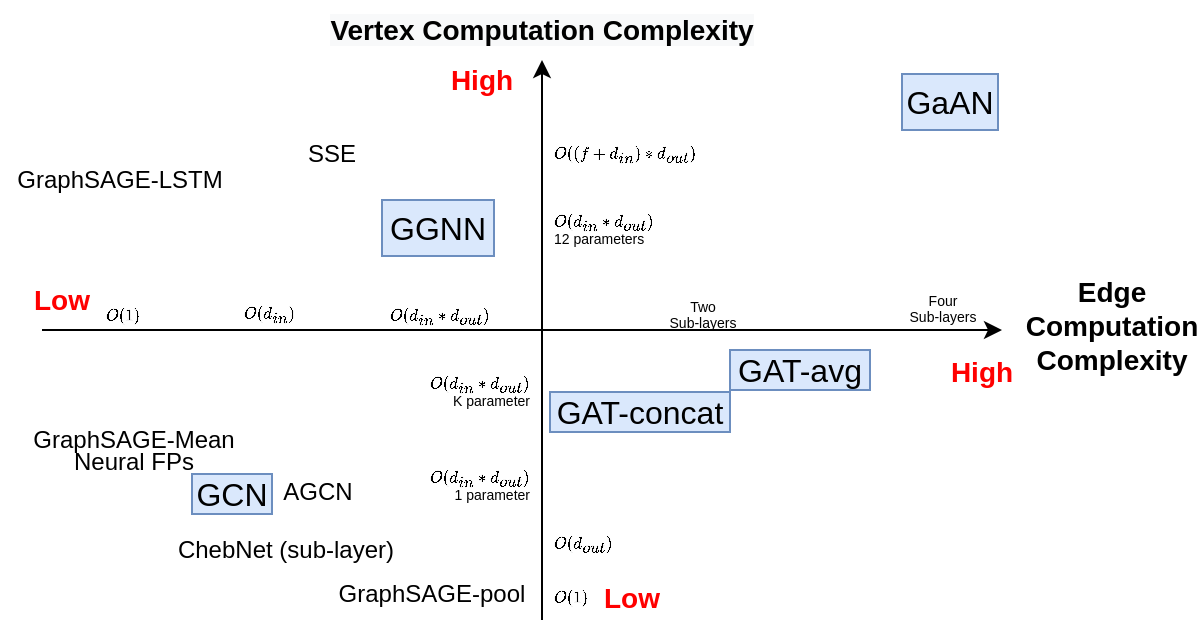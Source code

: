 <mxfile version="13.4.5" type="device"><diagram id="2MBHXZytqJ9W2BRM0lZ_" name="Page-1"><mxGraphModel dx="785" dy="441" grid="1" gridSize="10" guides="1" tooltips="1" connect="1" arrows="0" fold="1" page="1" pageScale="1" pageWidth="827" pageHeight="1169" math="1" shadow="0"><root><mxCell id="0"/><mxCell id="1" style="" parent="0"/><mxCell id="55l02TyrmD9IhU3h0mnR-1" value="" style="endArrow=classic;html=1;fontFamily=Arial;" parent="1" edge="1"><mxGeometry width="50" height="50" relative="1" as="geometry"><mxPoint x="70" y="255" as="sourcePoint"/><mxPoint x="550" y="255" as="targetPoint"/></mxGeometry></mxCell><mxCell id="55l02TyrmD9IhU3h0mnR-2" value="" style="endArrow=classic;html=1;fontFamily=Arial;" parent="1" edge="1"><mxGeometry width="50" height="50" relative="1" as="geometry"><mxPoint x="320" y="400" as="sourcePoint"/><mxPoint x="320" y="120" as="targetPoint"/></mxGeometry></mxCell><mxCell id="55l02TyrmD9IhU3h0mnR-4" value="&lt;b&gt;&lt;font style=&quot;font-size: 14px&quot;&gt;Edge Computation&lt;br&gt;Complexity&lt;br&gt;&lt;/font&gt;&lt;/b&gt;" style="text;html=1;strokeColor=none;fillColor=none;align=center;verticalAlign=middle;whiteSpace=wrap;rounded=0;fontFamily=Arial;fontStyle=0" parent="1" vertex="1"><mxGeometry x="560" y="243" width="90" height="20" as="geometry"/></mxCell><mxCell id="55l02TyrmD9IhU3h0mnR-6" value="&lt;span&gt;&lt;font color=&quot;#ff0000&quot; style=&quot;font-size: 14px&quot;&gt;High&lt;/font&gt;&lt;/span&gt;" style="text;html=1;strokeColor=none;fillColor=none;align=center;verticalAlign=middle;whiteSpace=wrap;rounded=0;fontFamily=Arial;fontStyle=1" parent="1" vertex="1"><mxGeometry x="270" y="120" width="40" height="20" as="geometry"/></mxCell><mxCell id="55l02TyrmD9IhU3h0mnR-7" value="&lt;b&gt;&lt;font color=&quot;#ff0000&quot; style=&quot;font-size: 14px&quot;&gt;Low&lt;/font&gt;&lt;/b&gt;" style="text;html=1;strokeColor=none;fillColor=none;align=center;verticalAlign=middle;whiteSpace=wrap;rounded=0;fontFamily=Arial;" parent="1" vertex="1"><mxGeometry x="350" y="379" width="30" height="20" as="geometry"/></mxCell><mxCell id="55l02TyrmD9IhU3h0mnR-8" value="&lt;b&gt;&lt;font color=&quot;#ff0000&quot; style=&quot;font-size: 14px&quot;&gt;High&lt;/font&gt;&lt;/b&gt;" style="text;html=1;strokeColor=none;fillColor=none;align=center;verticalAlign=middle;whiteSpace=wrap;rounded=0;fontFamily=Arial;" parent="1" vertex="1"><mxGeometry x="520" y="268" width="40" height="16" as="geometry"/></mxCell><mxCell id="55l02TyrmD9IhU3h0mnR-10" value="&lt;font color=&quot;#ff0000&quot;&gt;&lt;span style=&quot;font-size: 14px&quot;&gt;&lt;b&gt;Low&lt;/b&gt;&lt;/span&gt;&lt;/font&gt;" style="text;html=1;strokeColor=none;fillColor=none;align=center;verticalAlign=middle;whiteSpace=wrap;rounded=0;fontFamily=Arial;" parent="1" vertex="1"><mxGeometry x="60" y="230" width="40" height="20" as="geometry"/></mxCell><mxCell id="FiYTe9aXyCY0iq13u9ZS-19" value="\(O(d_{out})\)" style="text;html=1;align=left;verticalAlign=middle;resizable=0;points=[];autosize=1;fontSize=7;fontFamily=Arial;" parent="1" vertex="1"><mxGeometry x="324.0" y="357" width="60" height="10" as="geometry"/></mxCell><mxCell id="FiYTe9aXyCY0iq13u9ZS-27" value="&lt;meta charset=&quot;utf-8&quot;&gt;&lt;b style=&quot;color: rgb(0, 0, 0); font-size: 14px; letter-spacing: normal; text-indent: 0px; text-transform: none; word-spacing: 0px; background-color: rgb(248, 249, 250);&quot;&gt;Vertex Computation Complexity&lt;/b&gt;" style="text;whiteSpace=wrap;html=1;align=center;fontFamily=Arial;fontStyle=0" parent="1" vertex="1"><mxGeometry x="200" y="90" width="240" height="30" as="geometry"/></mxCell><mxCell id="FiYTe9aXyCY0iq13u9ZS-30" value="\(O(d_{in}*d_{out})\)&lt;br style=&quot;font-size: 7px;&quot;&gt;1 parameter" style="text;html=1;align=right;verticalAlign=middle;resizable=0;points=[];autosize=1;fontSize=7;fontFamily=Arial;" parent="1" vertex="1"><mxGeometry x="235.0" y="323" width="80" height="20" as="geometry"/></mxCell><mxCell id="haK9CgM9R-VCcrpICVaE-2" value="\(O(1)\)" style="text;html=1;align=left;verticalAlign=middle;resizable=0;points=[];autosize=1;fontSize=7;fontFamily=Arial;" parent="1" vertex="1"><mxGeometry x="324.0" y="384" width="40" height="10" as="geometry"/></mxCell><mxCell id="yuMScb_6Kbho0SolW4CT-1" value="\(O(d_{in})\)" style="text;html=1;align=center;verticalAlign=middle;resizable=0;points=[];autosize=1;fontSize=7;fontFamily=Arial;" parent="1" vertex="1"><mxGeometry x="158.0" y="242" width="50" height="10" as="geometry"/></mxCell><mxCell id="FhLzf1mnGNEQ9T-1F1E8-1" value="&lt;span style=&quot;font-size: 16px;&quot;&gt;GAT-&lt;/span&gt;&lt;span style=&quot;font-size: 16px;&quot;&gt;&lt;font style=&quot;font-size: 16px;&quot;&gt;concat&lt;/font&gt;&lt;/span&gt;" style="text;html=1;align=center;verticalAlign=middle;whiteSpace=wrap;rounded=0;fontFamily=Arial;fontSize=16;fillColor=#dae8fc;strokeColor=#6c8ebf;fontStyle=0" parent="1" vertex="1"><mxGeometry x="324" y="286" width="90" height="20" as="geometry"/></mxCell><mxCell id="JVKxsdnlvpfk7FCtDtsB-2" value="&lt;font style=&quot;font-size: 7px&quot;&gt;Four&lt;br&gt;Sub-layers&lt;br&gt;&lt;/font&gt;" style="text;html=1;align=center;verticalAlign=top;resizable=0;points=[];autosize=1;fontSize=7;" vertex="1" parent="1"><mxGeometry x="495.0" y="230" width="50" height="20" as="geometry"/></mxCell><mxCell id="JVKxsdnlvpfk7FCtDtsB-3" value="\(O(d_{in}*d_{out})\)&lt;br style=&quot;font-size: 7px&quot;&gt;K parameter" style="text;html=1;align=right;verticalAlign=middle;resizable=0;points=[];autosize=1;fontSize=7;fontFamily=Arial;" vertex="1" parent="1"><mxGeometry x="235.0" y="276" width="80" height="20" as="geometry"/></mxCell><mxCell id="FiYTe9aXyCY0iq13u9ZS-3" value="Untitled Layer" style="" parent="0"/><mxCell id="FiYTe9aXyCY0iq13u9ZS-4" value="&lt;span style=&quot;font-size: 16px;&quot;&gt;GaAN&lt;/span&gt;" style="text;html=1;strokeColor=#6c8ebf;fillColor=#dae8fc;align=center;verticalAlign=middle;whiteSpace=wrap;rounded=0;fontFamily=Arial;fontSize=16;fontStyle=0" parent="FiYTe9aXyCY0iq13u9ZS-3" vertex="1"><mxGeometry x="500" y="127" width="48" height="28" as="geometry"/></mxCell><mxCell id="FiYTe9aXyCY0iq13u9ZS-5" value="&lt;span&gt;ChebNet (sub-layer)&lt;/span&gt;" style="text;html=1;strokeColor=none;fillColor=none;align=center;verticalAlign=middle;whiteSpace=wrap;rounded=0;fontFamily=Arial;fontStyle=0" parent="FiYTe9aXyCY0iq13u9ZS-3" vertex="1"><mxGeometry x="132" y="355" width="120" height="20" as="geometry"/></mxCell><mxCell id="FiYTe9aXyCY0iq13u9ZS-6" value="&lt;span style=&quot;font-size: 16px;&quot;&gt;GGNN&lt;/span&gt;" style="text;html=1;strokeColor=#6c8ebf;fillColor=#dae8fc;align=center;verticalAlign=middle;whiteSpace=wrap;rounded=0;fontFamily=Arial;fontSize=16;fontStyle=0" parent="FiYTe9aXyCY0iq13u9ZS-3" vertex="1"><mxGeometry x="240" y="190" width="56" height="28" as="geometry"/></mxCell><mxCell id="FiYTe9aXyCY0iq13u9ZS-7" value="&lt;span&gt;SSE&lt;/span&gt;" style="text;html=1;strokeColor=none;fillColor=none;align=center;verticalAlign=middle;whiteSpace=wrap;rounded=0;fontFamily=Arial;fontStyle=0" parent="FiYTe9aXyCY0iq13u9ZS-3" vertex="1"><mxGeometry x="195" y="157" width="40" height="20" as="geometry"/></mxCell><mxCell id="FiYTe9aXyCY0iq13u9ZS-8" value="&lt;span&gt;GraphSAGE-LSTM&lt;/span&gt;" style="text;html=1;strokeColor=none;fillColor=none;align=center;verticalAlign=middle;whiteSpace=wrap;rounded=0;fontFamily=Arial;fontStyle=0" parent="FiYTe9aXyCY0iq13u9ZS-3" vertex="1"><mxGeometry x="49" y="170" width="120" height="20" as="geometry"/></mxCell><mxCell id="FiYTe9aXyCY0iq13u9ZS-17" value="&lt;span&gt;GraphSAGE-pool&lt;/span&gt;" style="text;html=1;strokeColor=none;fillColor=none;align=center;verticalAlign=middle;whiteSpace=wrap;rounded=0;fontFamily=Arial;fontStyle=0" parent="FiYTe9aXyCY0iq13u9ZS-3" vertex="1"><mxGeometry x="205" y="377" width="120" height="20" as="geometry"/></mxCell><mxCell id="FiYTe9aXyCY0iq13u9ZS-20" value="&lt;span style=&quot;font-size: 16px&quot;&gt;GAT-avg&lt;/span&gt;" style="text;html=1;strokeColor=#6c8ebf;fillColor=#dae8fc;align=center;verticalAlign=middle;whiteSpace=wrap;rounded=0;fontFamily=Arial;fontSize=16;fontStyle=0" parent="FiYTe9aXyCY0iq13u9ZS-3" vertex="1"><mxGeometry x="414" y="265" width="70" height="20" as="geometry"/></mxCell><mxCell id="FiYTe9aXyCY0iq13u9ZS-16" value="&lt;span&gt;AGCN&lt;/span&gt;" style="text;html=1;strokeColor=none;fillColor=none;align=center;verticalAlign=middle;whiteSpace=wrap;rounded=0;fontFamily=Arial;fontStyle=0" parent="FiYTe9aXyCY0iq13u9ZS-3" vertex="1"><mxGeometry x="188" y="326" width="40" height="20" as="geometry"/></mxCell><mxCell id="FiYTe9aXyCY0iq13u9ZS-32" value="&lt;span style=&quot;font-size: 16px;&quot;&gt;GCN&lt;/span&gt;" style="text;html=1;strokeColor=#6c8ebf;fillColor=#dae8fc;align=center;verticalAlign=middle;whiteSpace=wrap;rounded=0;fontFamily=Arial;fontSize=16;fontStyle=0" parent="FiYTe9aXyCY0iq13u9ZS-3" vertex="1"><mxGeometry x="145" y="327" width="40" height="20" as="geometry"/></mxCell><mxCell id="FiYTe9aXyCY0iq13u9ZS-10" value="&lt;span&gt;Neural FPs&lt;/span&gt;" style="text;html=1;strokeColor=none;fillColor=none;align=center;verticalAlign=middle;whiteSpace=wrap;rounded=0;fontFamily=Arial;fontStyle=0" parent="FiYTe9aXyCY0iq13u9ZS-3" vertex="1"><mxGeometry x="77" y="311" width="78" height="20" as="geometry"/></mxCell><mxCell id="FiYTe9aXyCY0iq13u9ZS-11" value="&lt;span&gt;GraphSAGE-Mean&lt;/span&gt;" style="text;html=1;strokeColor=none;fillColor=none;align=center;verticalAlign=middle;whiteSpace=wrap;rounded=0;fontFamily=Arial;fontStyle=0" parent="FiYTe9aXyCY0iq13u9ZS-3" vertex="1"><mxGeometry x="60" y="300" width="112" height="20" as="geometry"/></mxCell><mxCell id="FiYTe9aXyCY0iq13u9ZS-34" value="&lt;font style=&quot;font-size: 7px&quot;&gt;\(O((f + d_{in})*d_{out})\)&lt;/font&gt;" style="text;html=1;align=left;verticalAlign=middle;resizable=0;points=[];autosize=1;fontSize=1;" parent="FiYTe9aXyCY0iq13u9ZS-3" vertex="1"><mxGeometry x="324.0" y="162" width="90" height="10" as="geometry"/></mxCell><mxCell id="FiYTe9aXyCY0iq13u9ZS-35" value="&lt;font style=&quot;font-size: 7px;&quot;&gt;\(O(d_{in}*d_{out})\)&lt;br style=&quot;font-size: 7px;&quot;&gt;12 parameters&lt;/font&gt;" style="text;html=1;align=left;verticalAlign=middle;resizable=0;points=[];autosize=1;fontSize=7;" parent="FiYTe9aXyCY0iq13u9ZS-3" vertex="1"><mxGeometry x="324.0" y="195" width="80" height="20" as="geometry"/></mxCell><mxCell id="FiYTe9aXyCY0iq13u9ZS-36" value="\(O(1)\)" style="text;html=1;align=center;verticalAlign=middle;resizable=0;points=[];autosize=1;fontSize=7;" parent="FiYTe9aXyCY0iq13u9ZS-3" vertex="1"><mxGeometry x="90.0" y="243" width="40" height="10" as="geometry"/></mxCell><mxCell id="FiYTe9aXyCY0iq13u9ZS-37" value="\(O(d_{in} * d_{out})\)" style="text;html=1;align=center;verticalAlign=middle;resizable=0;points=[];autosize=1;fontSize=7;" parent="FiYTe9aXyCY0iq13u9ZS-3" vertex="1"><mxGeometry x="228.0" y="243" width="80" height="10" as="geometry"/></mxCell><mxCell id="FiYTe9aXyCY0iq13u9ZS-38" value="&lt;font style=&quot;font-size: 7px&quot;&gt;Two&lt;br&gt;Sub-layers&lt;br&gt;&lt;/font&gt;" style="text;html=1;align=center;verticalAlign=top;resizable=0;points=[];autosize=1;fontSize=7;" parent="FiYTe9aXyCY0iq13u9ZS-3" vertex="1"><mxGeometry x="375.0" y="233" width="50" height="20" as="geometry"/></mxCell></root></mxGraphModel></diagram></mxfile>